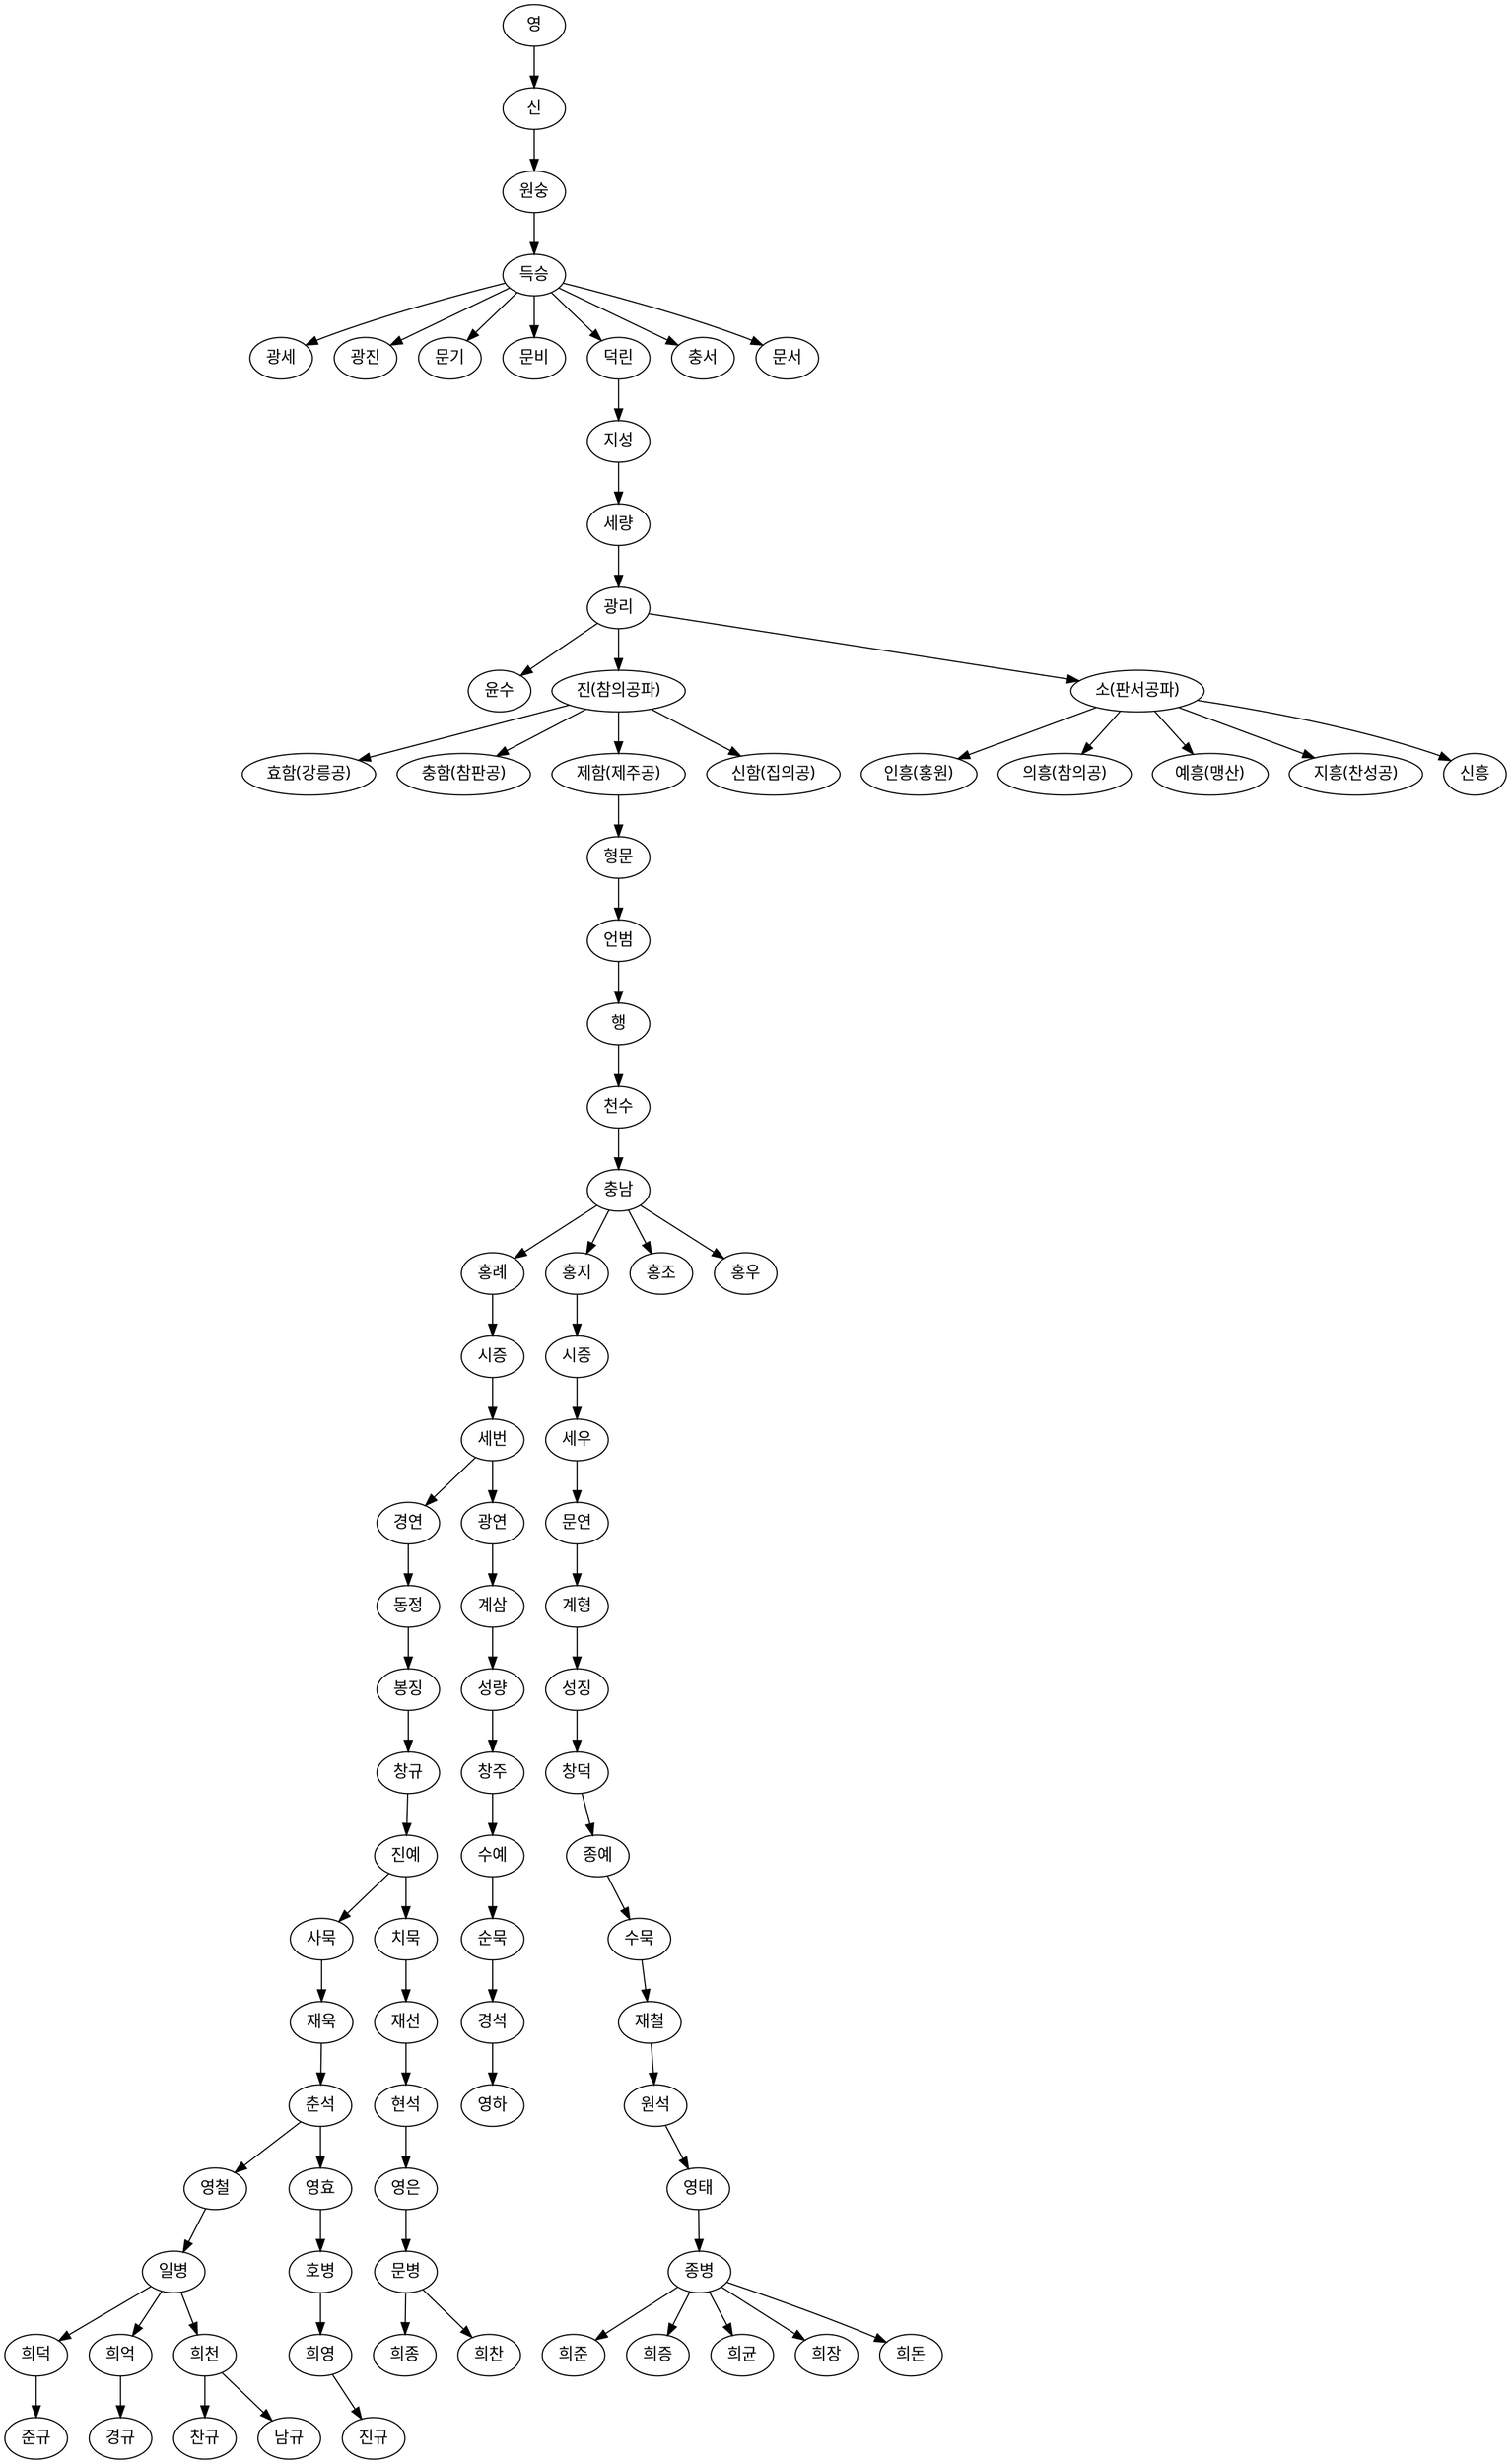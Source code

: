 digraph G {

node [fontname="Gulim.ttc"]

영 -> 신 -> 원숭 -> 득승;

득승 -> 광세;
득승 -> 광진;
득승 -> 문기;
득승 -> 문비;
득승 -> 덕린;
득승 -> 충서;
득승 -> 문서;

덕린 -> 지성 -> 세량 -> 광리;

광리 -> 윤수;
광리 -> "진(참의공파)";
광리 -> "소(판서공파)";

"진(참의공파)" -> "효함(강릉공)";
"진(참의공파)" -> "충함(참판공)";
"진(참의공파)" -> "제함(제주공)";
"진(참의공파)" -> "신함(집의공)";

"소(판서공파)" -> "인흥(홍원)";
"소(판서공파)" -> "의흥(참의공)";
"소(판서공파)" -> "예흥(맹산)";
"소(판서공파)" -> "지흥(찬성공)";
"소(판서공파)" -> 신흥;

"제함(제주공)" -> 형문 -> 언범 -> 행 -> 천수 -> 충남 -> 홍례 -> 시증 -> 세번 -> 경연 -> 동정 -> 봉징 -> 창규 -> 진예 -> 사묵 -> 재욱 -> 춘석 -> 영철 -> 일병;

일병 -> 희덕;
일병 -> 희억;
일병 -> 희천;

희덕 -> 준규;

희억 -> 경규;

희천 -> 찬규;
희천 -> 남규;

세번 -> 광연 -> 계삼 -> 성량 -> 창주 -> 수예 -> 순묵 -> 경석 -> 영하;

충남 -> 홍지;
충남 -> 홍조;
충남 -> 홍우;

홍지 -> 시중 -> 세우 -> 문연 -> 계형 -> 성징 -> 창덕 -> 종예 -> 수묵 -> 재철 -> 원석 -> 영태 -> 종병;

종병 -> 희준;
종병 -> 희증;
종병 -> 희균;
종병 -> 희장;
종병 -> 희돈;

춘석 -> 영효 -> 호병 -> 희영 -> 진규;

진예 -> 치묵 -> 재선 -> 현석 -> 영은 -> 문병;
문병 -> 희종;
문병 -> 희찬;
}